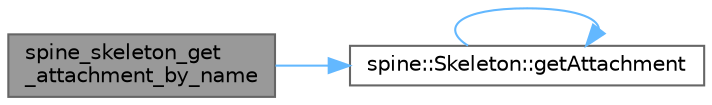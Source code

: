 digraph "spine_skeleton_get_attachment_by_name"
{
 // LATEX_PDF_SIZE
  bgcolor="transparent";
  edge [fontname=Helvetica,fontsize=10,labelfontname=Helvetica,labelfontsize=10];
  node [fontname=Helvetica,fontsize=10,shape=box,height=0.2,width=0.4];
  rankdir="LR";
  Node1 [id="Node000001",label="spine_skeleton_get\l_attachment_by_name",height=0.2,width=0.4,color="gray40", fillcolor="grey60", style="filled", fontcolor="black",tooltip=" "];
  Node1 -> Node2 [id="edge3_Node000001_Node000002",color="steelblue1",style="solid",tooltip=" "];
  Node2 [id="Node000002",label="spine::Skeleton::getAttachment",height=0.2,width=0.4,color="grey40", fillcolor="white", style="filled",URL="$classspine_1_1_skeleton.html#a89308dccd9f862b31fb1c7378faebd70",tooltip=" "];
  Node2 -> Node2 [id="edge4_Node000002_Node000002",color="steelblue1",style="solid",tooltip=" "];
}
